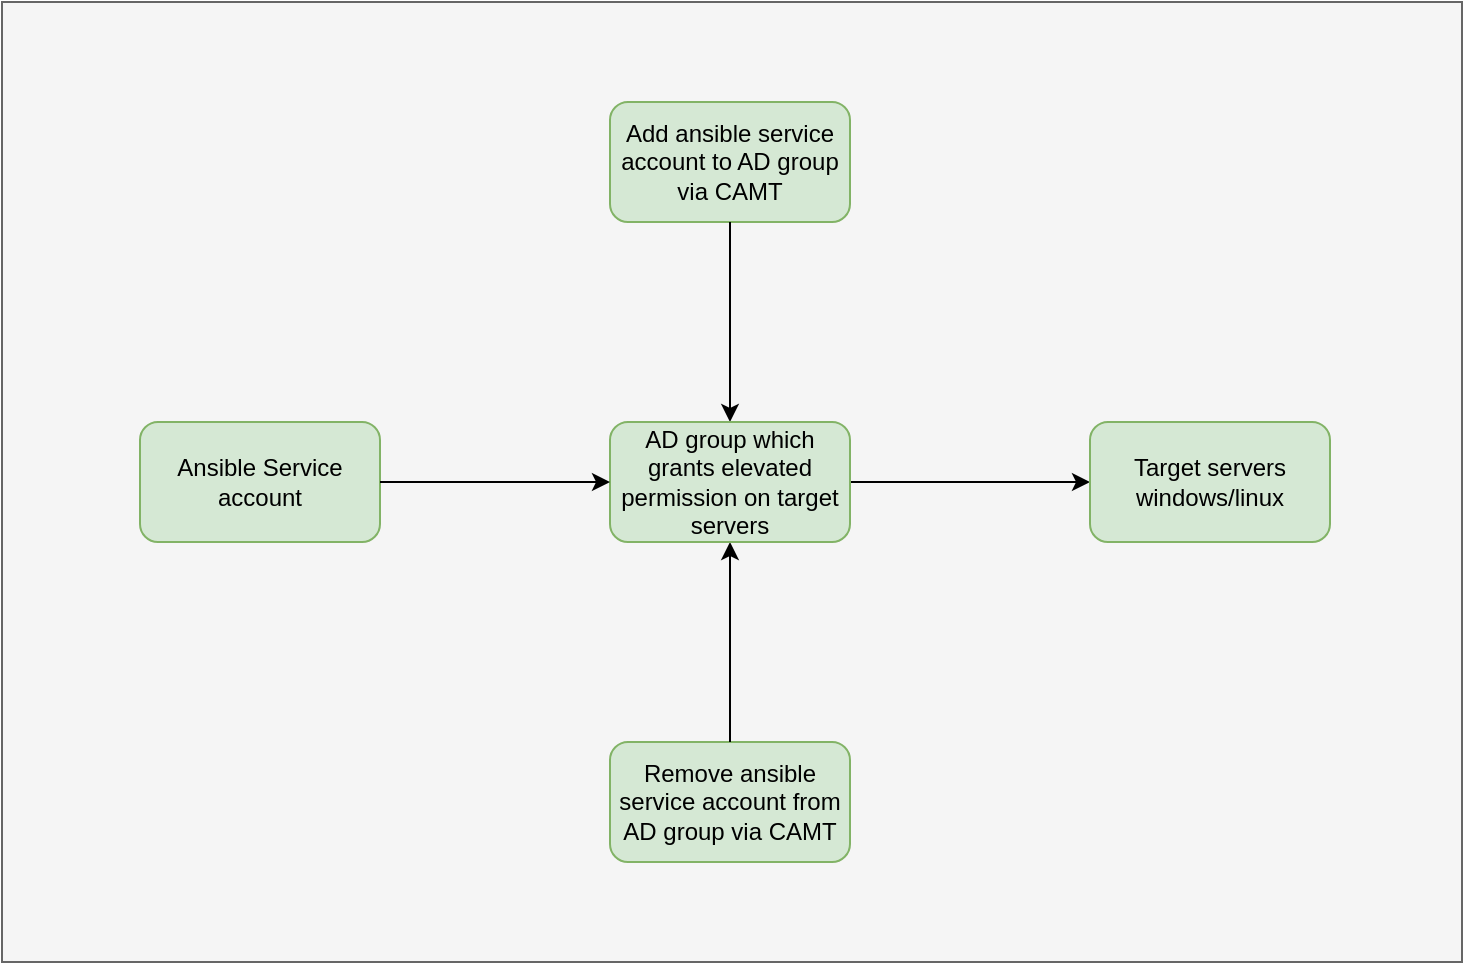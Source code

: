 <mxfile version="21.2.8" type="device">
  <diagram name="Page-1" id="1TMW-RclYMM9wpwP4guP">
    <mxGraphModel dx="1418" dy="820" grid="1" gridSize="10" guides="1" tooltips="1" connect="1" arrows="1" fold="1" page="1" pageScale="1" pageWidth="1100" pageHeight="850" math="0" shadow="0">
      <root>
        <mxCell id="0" />
        <mxCell id="1" parent="0" />
        <mxCell id="dgAyAWoa_-RV4_hqZmzI-10" value="" style="rounded=0;whiteSpace=wrap;html=1;fillColor=#f5f5f5;strokeColor=#666666;fontColor=#333333;" vertex="1" parent="1">
          <mxGeometry x="186" y="180" width="730" height="480" as="geometry" />
        </mxCell>
        <mxCell id="dgAyAWoa_-RV4_hqZmzI-4" value="Remove ansible service account from AD group via CAMT" style="rounded=1;whiteSpace=wrap;html=1;fillColor=#d5e8d4;strokeColor=#82b366;" vertex="1" parent="1">
          <mxGeometry x="490" y="550" width="120" height="60" as="geometry" />
        </mxCell>
        <mxCell id="dgAyAWoa_-RV4_hqZmzI-8" value="Add ansible service account to AD group via CAMT" style="rounded=1;whiteSpace=wrap;html=1;fillColor=#d5e8d4;strokeColor=#82b366;" vertex="1" parent="1">
          <mxGeometry x="490" y="230" width="120" height="60" as="geometry" />
        </mxCell>
        <mxCell id="dgAyAWoa_-RV4_hqZmzI-2" value="Ansible Service account" style="rounded=1;whiteSpace=wrap;html=1;fillColor=#d5e8d4;strokeColor=#82b366;" vertex="1" parent="1">
          <mxGeometry x="255" y="390" width="120" height="60" as="geometry" />
        </mxCell>
        <mxCell id="dgAyAWoa_-RV4_hqZmzI-7" style="edgeStyle=orthogonalEdgeStyle;rounded=0;orthogonalLoop=1;jettySize=auto;html=1;entryX=0;entryY=0.5;entryDx=0;entryDy=0;" edge="1" parent="1" source="dgAyAWoa_-RV4_hqZmzI-1" target="dgAyAWoa_-RV4_hqZmzI-6">
          <mxGeometry relative="1" as="geometry" />
        </mxCell>
        <mxCell id="dgAyAWoa_-RV4_hqZmzI-5" style="edgeStyle=orthogonalEdgeStyle;rounded=0;orthogonalLoop=1;jettySize=auto;html=1;" edge="1" parent="1" source="dgAyAWoa_-RV4_hqZmzI-4" target="dgAyAWoa_-RV4_hqZmzI-1">
          <mxGeometry relative="1" as="geometry" />
        </mxCell>
        <mxCell id="dgAyAWoa_-RV4_hqZmzI-6" value="Target servers&lt;br&gt;windows/linux" style="rounded=1;whiteSpace=wrap;html=1;fillColor=#d5e8d4;strokeColor=#82b366;" vertex="1" parent="1">
          <mxGeometry x="730" y="390" width="120" height="60" as="geometry" />
        </mxCell>
        <mxCell id="dgAyAWoa_-RV4_hqZmzI-9" style="edgeStyle=orthogonalEdgeStyle;rounded=0;orthogonalLoop=1;jettySize=auto;html=1;" edge="1" parent="1" source="dgAyAWoa_-RV4_hqZmzI-8" target="dgAyAWoa_-RV4_hqZmzI-1">
          <mxGeometry relative="1" as="geometry" />
        </mxCell>
        <mxCell id="dgAyAWoa_-RV4_hqZmzI-1" value="AD group which grants elevated permission on target servers" style="rounded=1;whiteSpace=wrap;html=1;fillColor=#d5e8d4;strokeColor=#82b366;" vertex="1" parent="1">
          <mxGeometry x="490" y="390" width="120" height="60" as="geometry" />
        </mxCell>
        <mxCell id="dgAyAWoa_-RV4_hqZmzI-3" style="edgeStyle=orthogonalEdgeStyle;rounded=0;orthogonalLoop=1;jettySize=auto;html=1;entryX=0;entryY=0.5;entryDx=0;entryDy=0;" edge="1" parent="1" source="dgAyAWoa_-RV4_hqZmzI-2" target="dgAyAWoa_-RV4_hqZmzI-1">
          <mxGeometry relative="1" as="geometry" />
        </mxCell>
      </root>
    </mxGraphModel>
  </diagram>
</mxfile>
